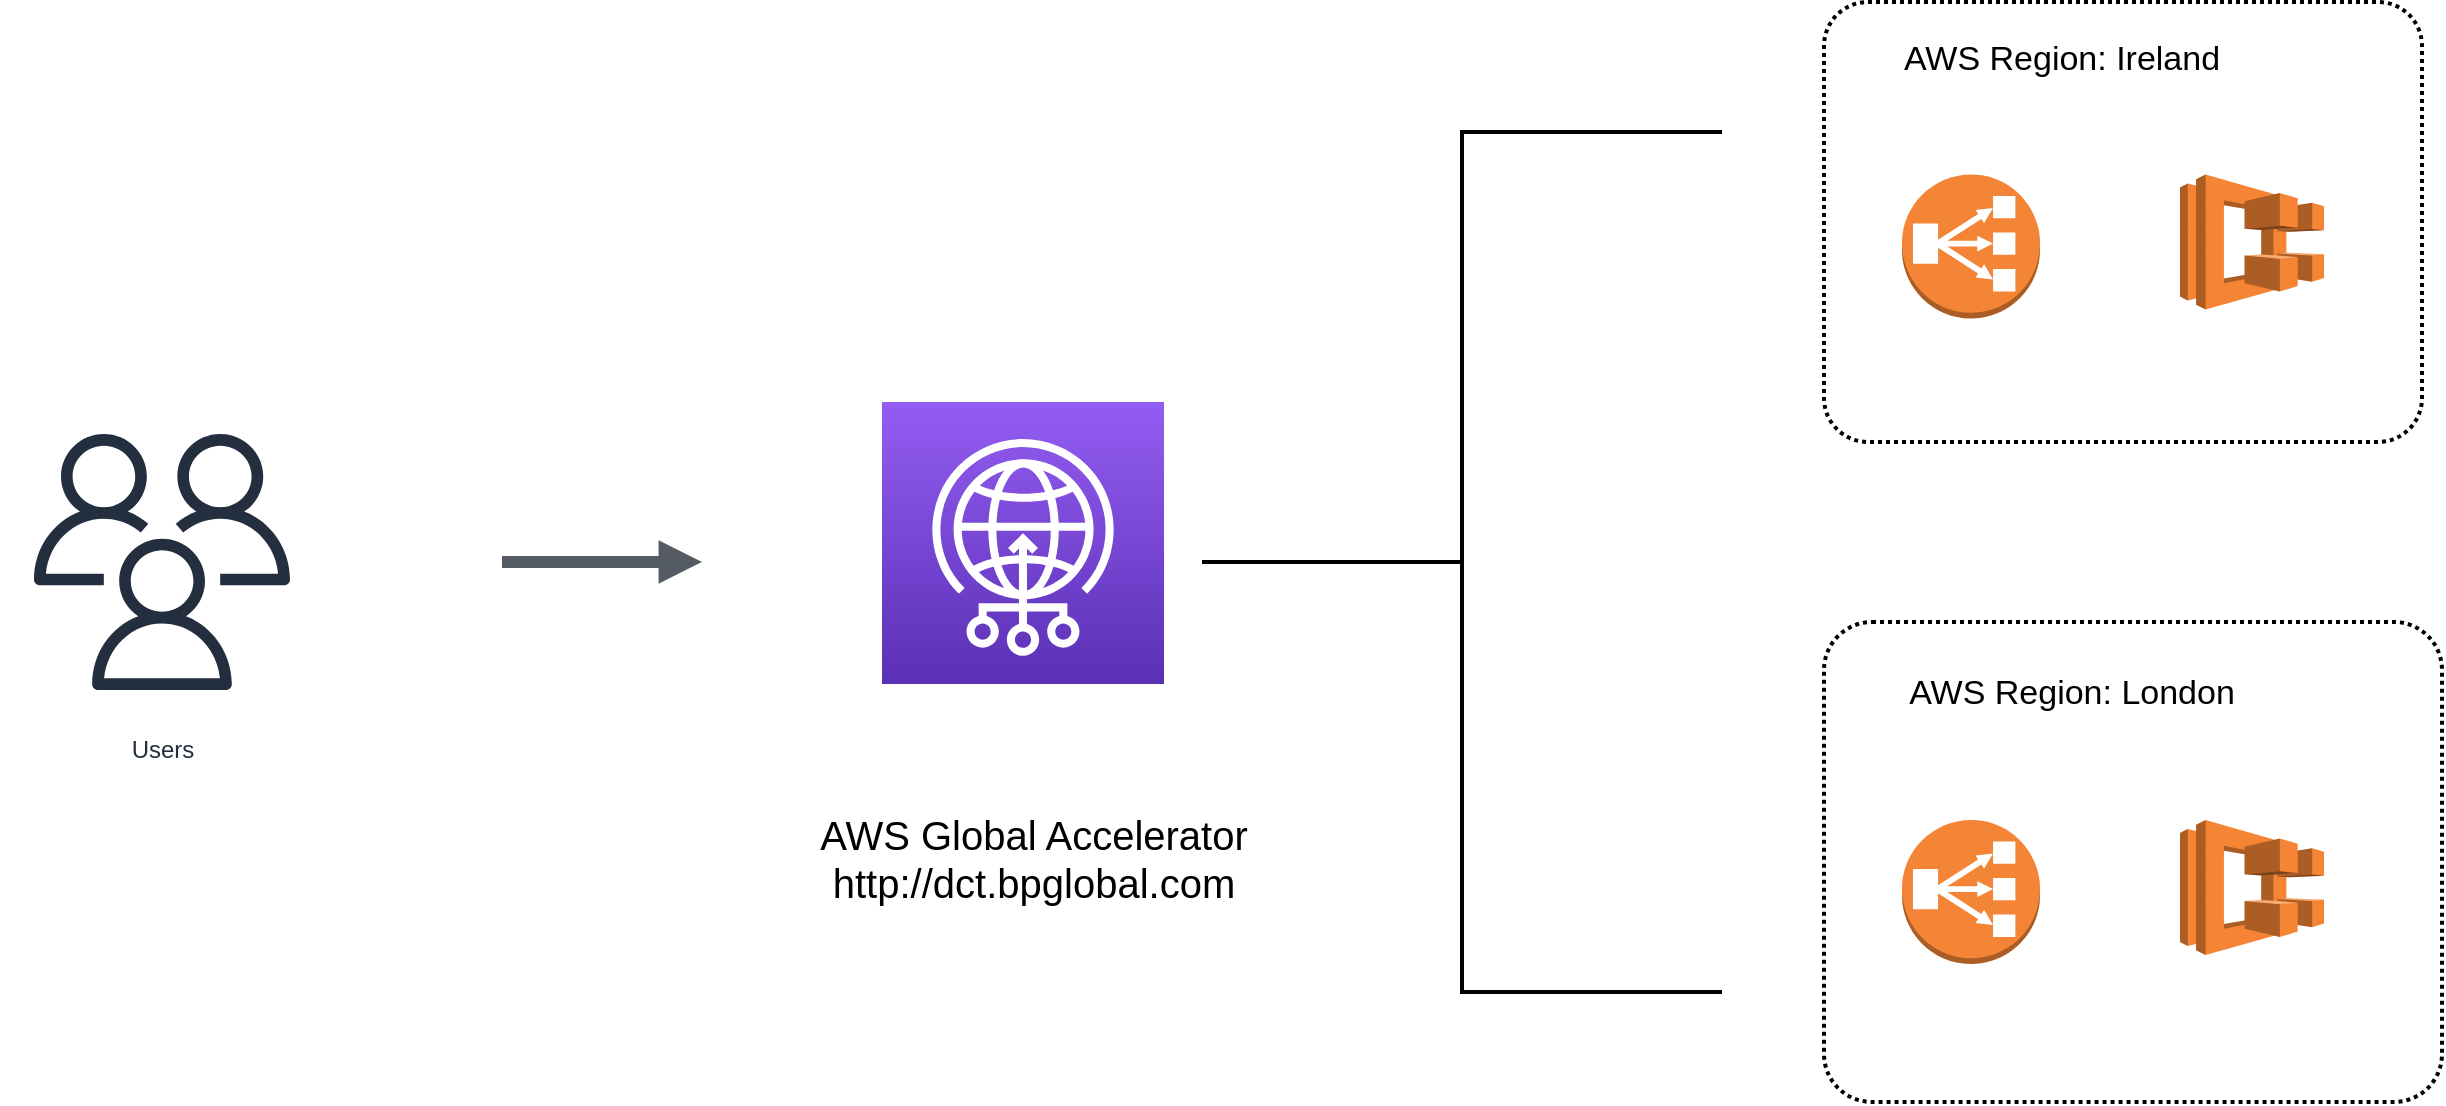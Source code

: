 <mxfile version="20.5.1" type="github">
  <diagram id="wYxCZR2anh_r0sdgWP1-" name="Page-1">
    <mxGraphModel dx="2565" dy="1263" grid="1" gridSize="10" guides="1" tooltips="1" connect="1" arrows="1" fold="1" page="1" pageScale="1" pageWidth="850" pageHeight="1100" math="0" shadow="0">
      <root>
        <mxCell id="0" />
        <mxCell id="1" parent="0" />
        <mxCell id="TaKTOSv6qZX-BPgqEJur-4" value="" style="rounded=1;arcSize=10;dashed=1;fillColor=none;gradientColor=none;dashPattern=1 1;strokeWidth=2;" vertex="1" parent="1">
          <mxGeometry x="211" y="150" width="299" height="220" as="geometry" />
        </mxCell>
        <mxCell id="TaKTOSv6qZX-BPgqEJur-5" value="" style="rounded=1;arcSize=10;dashed=1;fillColor=none;gradientColor=none;dashPattern=1 1;strokeWidth=2;" vertex="1" parent="1">
          <mxGeometry x="211" y="460" width="309" height="240" as="geometry" />
        </mxCell>
        <mxCell id="TaKTOSv6qZX-BPgqEJur-6" value="" style="outlineConnect=0;dashed=0;verticalLabelPosition=bottom;verticalAlign=top;align=center;html=1;shape=mxgraph.aws3.classic_load_balancer;fillColor=#F58536;gradientColor=none;" vertex="1" parent="1">
          <mxGeometry x="250" y="236.25" width="69" height="72" as="geometry" />
        </mxCell>
        <mxCell id="TaKTOSv6qZX-BPgqEJur-7" value="" style="outlineConnect=0;dashed=0;verticalLabelPosition=bottom;verticalAlign=top;align=center;html=1;shape=mxgraph.aws3.classic_load_balancer;fillColor=#F58536;gradientColor=none;" vertex="1" parent="1">
          <mxGeometry x="250" y="559" width="69" height="72" as="geometry" />
        </mxCell>
        <mxCell id="TaKTOSv6qZX-BPgqEJur-8" value="" style="outlineConnect=0;dashed=0;verticalLabelPosition=bottom;verticalAlign=top;align=center;html=1;shape=mxgraph.aws3.ecs;fillColor=#F58534;gradientColor=none;" vertex="1" parent="1">
          <mxGeometry x="389" y="236.25" width="72" height="67.5" as="geometry" />
        </mxCell>
        <mxCell id="TaKTOSv6qZX-BPgqEJur-9" value="" style="outlineConnect=0;dashed=0;verticalLabelPosition=bottom;verticalAlign=top;align=center;html=1;shape=mxgraph.aws3.ecs;fillColor=#F58534;gradientColor=none;" vertex="1" parent="1">
          <mxGeometry x="389" y="559" width="72" height="67.5" as="geometry" />
        </mxCell>
        <mxCell id="TaKTOSv6qZX-BPgqEJur-10" value="" style="sketch=0;points=[[0,0,0],[0.25,0,0],[0.5,0,0],[0.75,0,0],[1,0,0],[0,1,0],[0.25,1,0],[0.5,1,0],[0.75,1,0],[1,1,0],[0,0.25,0],[0,0.5,0],[0,0.75,0],[1,0.25,0],[1,0.5,0],[1,0.75,0]];outlineConnect=0;fontColor=#232F3E;gradientColor=#945DF2;gradientDirection=north;fillColor=#5A30B5;strokeColor=#ffffff;dashed=0;verticalLabelPosition=bottom;verticalAlign=top;align=center;html=1;fontSize=12;fontStyle=0;aspect=fixed;shape=mxgraph.aws4.resourceIcon;resIcon=mxgraph.aws4.global_accelerator;" vertex="1" parent="1">
          <mxGeometry x="-260" y="350" width="141" height="141" as="geometry" />
        </mxCell>
        <mxCell id="TaKTOSv6qZX-BPgqEJur-11" value="Users" style="sketch=0;outlineConnect=0;fontColor=#232F3E;gradientColor=none;strokeColor=#232F3E;fillColor=#ffffff;dashed=0;verticalLabelPosition=bottom;verticalAlign=top;align=center;html=1;fontSize=12;fontStyle=0;aspect=fixed;shape=mxgraph.aws4.resourceIcon;resIcon=mxgraph.aws4.users;" vertex="1" parent="1">
          <mxGeometry x="-700" y="350" width="160" height="160" as="geometry" />
        </mxCell>
        <mxCell id="TaKTOSv6qZX-BPgqEJur-14" value="" style="edgeStyle=orthogonalEdgeStyle;html=1;endArrow=block;elbow=vertical;startArrow=none;endFill=1;strokeColor=#545B64;rounded=0;strokeWidth=6;" edge="1" parent="1">
          <mxGeometry width="100" relative="1" as="geometry">
            <mxPoint x="-450" y="430" as="sourcePoint" />
            <mxPoint x="-350" y="430" as="targetPoint" />
          </mxGeometry>
        </mxCell>
        <mxCell id="TaKTOSv6qZX-BPgqEJur-15" value="AWS Global Accelerator&lt;br style=&quot;font-size: 20px;&quot;&gt;http://dct.bpglobal.com" style="text;html=1;strokeColor=none;fillColor=none;align=center;verticalAlign=middle;whiteSpace=wrap;rounded=0;fontSize=20;" vertex="1" parent="1">
          <mxGeometry x="-329" y="535" width="290" height="85" as="geometry" />
        </mxCell>
        <mxCell id="TaKTOSv6qZX-BPgqEJur-16" value="AWS Region: Ireland" style="text;html=1;strokeColor=none;fillColor=none;align=center;verticalAlign=middle;whiteSpace=wrap;rounded=0;fontSize=17;" vertex="1" parent="1">
          <mxGeometry x="230" y="164" width="200" height="30" as="geometry" />
        </mxCell>
        <mxCell id="TaKTOSv6qZX-BPgqEJur-17" value="AWS Region: London" style="text;html=1;strokeColor=none;fillColor=none;align=center;verticalAlign=middle;whiteSpace=wrap;rounded=0;fontSize=17;" vertex="1" parent="1">
          <mxGeometry x="235" y="481" width="200" height="30" as="geometry" />
        </mxCell>
        <mxCell id="TaKTOSv6qZX-BPgqEJur-20" value="" style="strokeWidth=2;html=1;shape=mxgraph.flowchart.annotation_2;align=left;labelPosition=right;pointerEvents=1;fontSize=17;" vertex="1" parent="1">
          <mxGeometry x="-100" y="215" width="260" height="430" as="geometry" />
        </mxCell>
      </root>
    </mxGraphModel>
  </diagram>
</mxfile>
